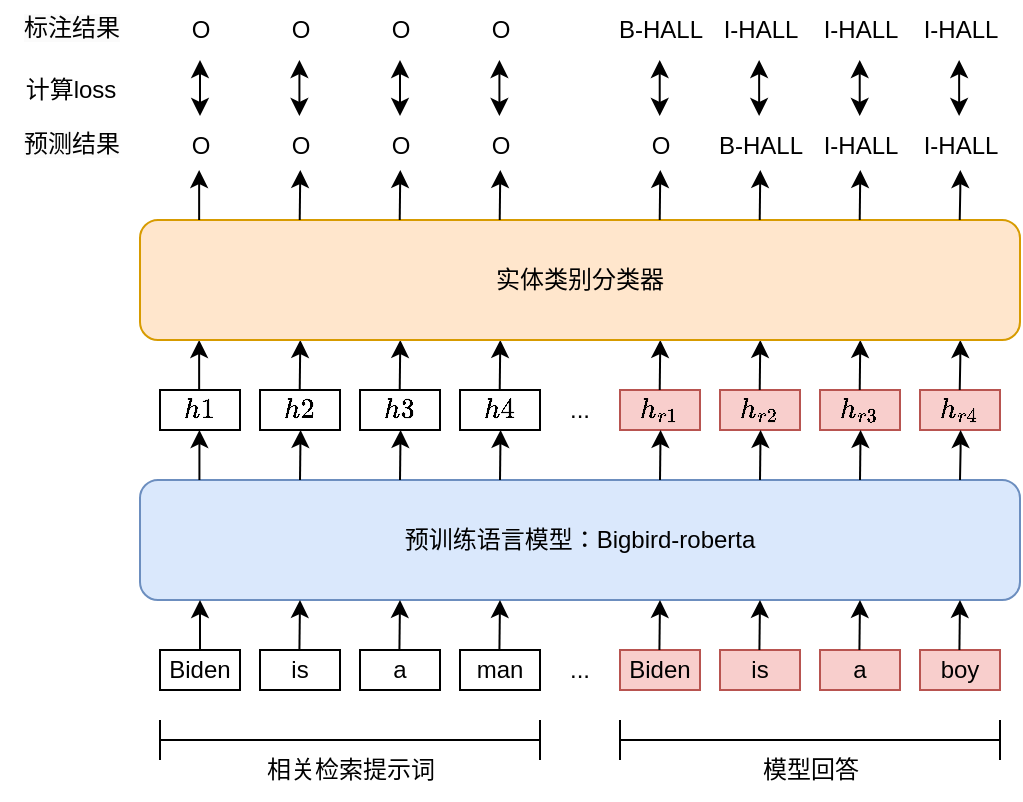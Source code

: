 <mxfile version="24.0.7" type="github" pages="2">
  <diagram name="第 1 页" id="Zc-eI03FVCKxNuxr0bWm">
    <mxGraphModel dx="865" dy="490" grid="1" gridSize="10" guides="1" tooltips="1" connect="1" arrows="1" fold="1" page="1" pageScale="1" pageWidth="827" pageHeight="1169" math="1" shadow="0">
      <root>
        <mxCell id="0" />
        <mxCell id="1" parent="0" />
        <mxCell id="HCkqNYR4BkQpzn93FW9C-5" value="Biden" style="rounded=0;whiteSpace=wrap;html=1;fillColor=#f8cecc;strokeColor=#b85450;" vertex="1" parent="1">
          <mxGeometry x="360" y="425" width="40" height="20" as="geometry" />
        </mxCell>
        <mxCell id="HCkqNYR4BkQpzn93FW9C-7" value="is" style="rounded=0;whiteSpace=wrap;html=1;fillColor=#f8cecc;strokeColor=#b85450;" vertex="1" parent="1">
          <mxGeometry x="410" y="425" width="40" height="20" as="geometry" />
        </mxCell>
        <mxCell id="HCkqNYR4BkQpzn93FW9C-8" value="a" style="rounded=0;whiteSpace=wrap;html=1;fillColor=#f8cecc;strokeColor=#b85450;" vertex="1" parent="1">
          <mxGeometry x="460" y="425" width="40" height="20" as="geometry" />
        </mxCell>
        <mxCell id="HCkqNYR4BkQpzn93FW9C-9" value="boy" style="rounded=0;whiteSpace=wrap;html=1;fillColor=#f8cecc;strokeColor=#b85450;" vertex="1" parent="1">
          <mxGeometry x="510" y="425" width="40" height="20" as="geometry" />
        </mxCell>
        <mxCell id="HCkqNYR4BkQpzn93FW9C-11" value="Biden" style="rounded=0;whiteSpace=wrap;html=1;" vertex="1" parent="1">
          <mxGeometry x="130" y="425" width="40" height="20" as="geometry" />
        </mxCell>
        <mxCell id="HCkqNYR4BkQpzn93FW9C-13" value="..." style="text;html=1;align=center;verticalAlign=middle;whiteSpace=wrap;rounded=0;" vertex="1" parent="1">
          <mxGeometry x="310" y="420" width="60" height="30" as="geometry" />
        </mxCell>
        <mxCell id="HCkqNYR4BkQpzn93FW9C-16" value="is" style="rounded=0;whiteSpace=wrap;html=1;" vertex="1" parent="1">
          <mxGeometry x="180" y="425" width="40" height="20" as="geometry" />
        </mxCell>
        <mxCell id="HCkqNYR4BkQpzn93FW9C-17" value="a" style="rounded=0;whiteSpace=wrap;html=1;" vertex="1" parent="1">
          <mxGeometry x="230" y="425" width="40" height="20" as="geometry" />
        </mxCell>
        <mxCell id="HCkqNYR4BkQpzn93FW9C-18" value="man" style="rounded=0;whiteSpace=wrap;html=1;" vertex="1" parent="1">
          <mxGeometry x="280" y="425" width="40" height="20" as="geometry" />
        </mxCell>
        <mxCell id="HCkqNYR4BkQpzn93FW9C-20" value="" style="shape=crossbar;whiteSpace=wrap;html=1;rounded=1;" vertex="1" parent="1">
          <mxGeometry x="130" y="460" width="190" height="20" as="geometry" />
        </mxCell>
        <mxCell id="HCkqNYR4BkQpzn93FW9C-22" value="相关检索提示词" style="text;html=1;align=center;verticalAlign=middle;resizable=0;points=[];autosize=1;strokeColor=none;fillColor=none;" vertex="1" parent="1">
          <mxGeometry x="170" y="470" width="110" height="30" as="geometry" />
        </mxCell>
        <mxCell id="HCkqNYR4BkQpzn93FW9C-23" value="" style="shape=crossbar;whiteSpace=wrap;html=1;rounded=1;" vertex="1" parent="1">
          <mxGeometry x="360" y="460" width="190" height="20" as="geometry" />
        </mxCell>
        <mxCell id="HCkqNYR4BkQpzn93FW9C-24" value="模型回答" style="text;html=1;align=center;verticalAlign=middle;resizable=0;points=[];autosize=1;strokeColor=none;fillColor=none;" vertex="1" parent="1">
          <mxGeometry x="420" y="470" width="70" height="30" as="geometry" />
        </mxCell>
        <mxCell id="HCkqNYR4BkQpzn93FW9C-27" value="预训练语言模型：Bigbird-roberta" style="rounded=1;whiteSpace=wrap;html=1;fillColor=#dae8fc;strokeColor=#6c8ebf;" vertex="1" parent="1">
          <mxGeometry x="120" y="340" width="440" height="60" as="geometry" />
        </mxCell>
        <mxCell id="HCkqNYR4BkQpzn93FW9C-28" value="" style="endArrow=classic;html=1;rounded=0;exitX=0.5;exitY=0;exitDx=0;exitDy=0;" edge="1" parent="1" source="HCkqNYR4BkQpzn93FW9C-11">
          <mxGeometry width="50" height="50" relative="1" as="geometry">
            <mxPoint x="370" y="330" as="sourcePoint" />
            <mxPoint x="150" y="400" as="targetPoint" />
          </mxGeometry>
        </mxCell>
        <mxCell id="HCkqNYR4BkQpzn93FW9C-29" value="" style="endArrow=classic;html=1;rounded=0;exitX=0.5;exitY=0;exitDx=0;exitDy=0;" edge="1" parent="1">
          <mxGeometry width="50" height="50" relative="1" as="geometry">
            <mxPoint x="199.71" y="425" as="sourcePoint" />
            <mxPoint x="200" y="400" as="targetPoint" />
          </mxGeometry>
        </mxCell>
        <mxCell id="HCkqNYR4BkQpzn93FW9C-30" value="" style="endArrow=classic;html=1;rounded=0;exitX=0.5;exitY=0;exitDx=0;exitDy=0;" edge="1" parent="1">
          <mxGeometry width="50" height="50" relative="1" as="geometry">
            <mxPoint x="249.71" y="425" as="sourcePoint" />
            <mxPoint x="250" y="400" as="targetPoint" />
          </mxGeometry>
        </mxCell>
        <mxCell id="HCkqNYR4BkQpzn93FW9C-31" value="" style="endArrow=classic;html=1;rounded=0;exitX=0.5;exitY=0;exitDx=0;exitDy=0;" edge="1" parent="1">
          <mxGeometry width="50" height="50" relative="1" as="geometry">
            <mxPoint x="299.71" y="425" as="sourcePoint" />
            <mxPoint x="300" y="400" as="targetPoint" />
          </mxGeometry>
        </mxCell>
        <mxCell id="HCkqNYR4BkQpzn93FW9C-32" value="" style="endArrow=classic;html=1;rounded=0;exitX=0.5;exitY=0;exitDx=0;exitDy=0;" edge="1" parent="1">
          <mxGeometry width="50" height="50" relative="1" as="geometry">
            <mxPoint x="379.71" y="425" as="sourcePoint" />
            <mxPoint x="380" y="400" as="targetPoint" />
          </mxGeometry>
        </mxCell>
        <mxCell id="HCkqNYR4BkQpzn93FW9C-33" value="" style="endArrow=classic;html=1;rounded=0;exitX=0.5;exitY=0;exitDx=0;exitDy=0;" edge="1" parent="1">
          <mxGeometry width="50" height="50" relative="1" as="geometry">
            <mxPoint x="429.71" y="425" as="sourcePoint" />
            <mxPoint x="430" y="400" as="targetPoint" />
          </mxGeometry>
        </mxCell>
        <mxCell id="HCkqNYR4BkQpzn93FW9C-34" value="" style="endArrow=classic;html=1;rounded=0;exitX=0.5;exitY=0;exitDx=0;exitDy=0;" edge="1" parent="1">
          <mxGeometry width="50" height="50" relative="1" as="geometry">
            <mxPoint x="479.71" y="425" as="sourcePoint" />
            <mxPoint x="480" y="400" as="targetPoint" />
          </mxGeometry>
        </mxCell>
        <mxCell id="HCkqNYR4BkQpzn93FW9C-35" value="" style="endArrow=classic;html=1;rounded=0;exitX=0.5;exitY=0;exitDx=0;exitDy=0;" edge="1" parent="1">
          <mxGeometry width="50" height="50" relative="1" as="geometry">
            <mxPoint x="529.71" y="425" as="sourcePoint" />
            <mxPoint x="530" y="400" as="targetPoint" />
          </mxGeometry>
        </mxCell>
        <mxCell id="HCkqNYR4BkQpzn93FW9C-36" value="`h_{r1}`" style="rounded=0;whiteSpace=wrap;html=1;fillColor=#f8cecc;strokeColor=#b85450;" vertex="1" parent="1">
          <mxGeometry x="360" y="295" width="40" height="20" as="geometry" />
        </mxCell>
        <mxCell id="HCkqNYR4BkQpzn93FW9C-37" value="`h_{r2}`" style="rounded=0;whiteSpace=wrap;html=1;fillColor=#f8cecc;strokeColor=#b85450;" vertex="1" parent="1">
          <mxGeometry x="410" y="295" width="40" height="20" as="geometry" />
        </mxCell>
        <mxCell id="HCkqNYR4BkQpzn93FW9C-38" value="`h_{r3}`" style="rounded=0;whiteSpace=wrap;html=1;fillColor=#f8cecc;strokeColor=#b85450;" vertex="1" parent="1">
          <mxGeometry x="460" y="295" width="40" height="20" as="geometry" />
        </mxCell>
        <mxCell id="HCkqNYR4BkQpzn93FW9C-39" value="`h_{r4}`" style="rounded=0;whiteSpace=wrap;html=1;fillColor=#f8cecc;strokeColor=#b85450;" vertex="1" parent="1">
          <mxGeometry x="510" y="295" width="40" height="20" as="geometry" />
        </mxCell>
        <mxCell id="HCkqNYR4BkQpzn93FW9C-40" value="`h1`" style="rounded=0;whiteSpace=wrap;html=1;" vertex="1" parent="1">
          <mxGeometry x="130" y="295" width="40" height="20" as="geometry" />
        </mxCell>
        <mxCell id="HCkqNYR4BkQpzn93FW9C-41" value="..." style="text;html=1;align=center;verticalAlign=middle;whiteSpace=wrap;rounded=0;" vertex="1" parent="1">
          <mxGeometry x="310" y="290" width="60" height="30" as="geometry" />
        </mxCell>
        <mxCell id="HCkqNYR4BkQpzn93FW9C-42" value="`h2`" style="rounded=0;whiteSpace=wrap;html=1;" vertex="1" parent="1">
          <mxGeometry x="180" y="295" width="40" height="20" as="geometry" />
        </mxCell>
        <mxCell id="HCkqNYR4BkQpzn93FW9C-43" value="`h3`" style="rounded=0;whiteSpace=wrap;html=1;" vertex="1" parent="1">
          <mxGeometry x="230" y="295" width="40" height="20" as="geometry" />
        </mxCell>
        <mxCell id="HCkqNYR4BkQpzn93FW9C-44" value="`h4`" style="rounded=0;whiteSpace=wrap;html=1;" vertex="1" parent="1">
          <mxGeometry x="280" y="295" width="40" height="20" as="geometry" />
        </mxCell>
        <mxCell id="HCkqNYR4BkQpzn93FW9C-46" value="" style="endArrow=classic;html=1;rounded=0;exitX=0.5;exitY=0;exitDx=0;exitDy=0;" edge="1" parent="1">
          <mxGeometry width="50" height="50" relative="1" as="geometry">
            <mxPoint x="149.71" y="340" as="sourcePoint" />
            <mxPoint x="149.71" y="315" as="targetPoint" />
          </mxGeometry>
        </mxCell>
        <mxCell id="HCkqNYR4BkQpzn93FW9C-47" value="" style="endArrow=classic;html=1;rounded=0;exitX=0.5;exitY=0;exitDx=0;exitDy=0;" edge="1" parent="1">
          <mxGeometry width="50" height="50" relative="1" as="geometry">
            <mxPoint x="200" y="340" as="sourcePoint" />
            <mxPoint x="200.29" y="315" as="targetPoint" />
          </mxGeometry>
        </mxCell>
        <mxCell id="HCkqNYR4BkQpzn93FW9C-48" value="" style="endArrow=classic;html=1;rounded=0;exitX=0.5;exitY=0;exitDx=0;exitDy=0;" edge="1" parent="1">
          <mxGeometry width="50" height="50" relative="1" as="geometry">
            <mxPoint x="250.0" y="340" as="sourcePoint" />
            <mxPoint x="250.29" y="315" as="targetPoint" />
          </mxGeometry>
        </mxCell>
        <mxCell id="HCkqNYR4BkQpzn93FW9C-49" value="" style="endArrow=classic;html=1;rounded=0;exitX=0.5;exitY=0;exitDx=0;exitDy=0;" edge="1" parent="1">
          <mxGeometry width="50" height="50" relative="1" as="geometry">
            <mxPoint x="300.0" y="340" as="sourcePoint" />
            <mxPoint x="300.29" y="315" as="targetPoint" />
          </mxGeometry>
        </mxCell>
        <mxCell id="HCkqNYR4BkQpzn93FW9C-50" value="" style="endArrow=classic;html=1;rounded=0;exitX=0.5;exitY=0;exitDx=0;exitDy=0;" edge="1" parent="1">
          <mxGeometry width="50" height="50" relative="1" as="geometry">
            <mxPoint x="380.0" y="340" as="sourcePoint" />
            <mxPoint x="380.29" y="315" as="targetPoint" />
          </mxGeometry>
        </mxCell>
        <mxCell id="HCkqNYR4BkQpzn93FW9C-51" value="" style="endArrow=classic;html=1;rounded=0;exitX=0.5;exitY=0;exitDx=0;exitDy=0;" edge="1" parent="1">
          <mxGeometry width="50" height="50" relative="1" as="geometry">
            <mxPoint x="430.0" y="340" as="sourcePoint" />
            <mxPoint x="430.29" y="315" as="targetPoint" />
          </mxGeometry>
        </mxCell>
        <mxCell id="HCkqNYR4BkQpzn93FW9C-52" value="" style="endArrow=classic;html=1;rounded=0;exitX=0.5;exitY=0;exitDx=0;exitDy=0;" edge="1" parent="1">
          <mxGeometry width="50" height="50" relative="1" as="geometry">
            <mxPoint x="480.0" y="340" as="sourcePoint" />
            <mxPoint x="480.29" y="315" as="targetPoint" />
          </mxGeometry>
        </mxCell>
        <mxCell id="HCkqNYR4BkQpzn93FW9C-53" value="" style="endArrow=classic;html=1;rounded=0;exitX=0.5;exitY=0;exitDx=0;exitDy=0;" edge="1" parent="1">
          <mxGeometry width="50" height="50" relative="1" as="geometry">
            <mxPoint x="530" y="340" as="sourcePoint" />
            <mxPoint x="530.29" y="315" as="targetPoint" />
            <Array as="points">
              <mxPoint x="530.29" y="325" />
            </Array>
          </mxGeometry>
        </mxCell>
        <mxCell id="HCkqNYR4BkQpzn93FW9C-54" value="" style="endArrow=classic;html=1;rounded=0;exitX=0.5;exitY=0;exitDx=0;exitDy=0;" edge="1" parent="1">
          <mxGeometry width="50" height="50" relative="1" as="geometry">
            <mxPoint x="149.57" y="295" as="sourcePoint" />
            <mxPoint x="149.57" y="270" as="targetPoint" />
          </mxGeometry>
        </mxCell>
        <mxCell id="HCkqNYR4BkQpzn93FW9C-55" value="" style="endArrow=classic;html=1;rounded=0;exitX=0.5;exitY=0;exitDx=0;exitDy=0;" edge="1" parent="1">
          <mxGeometry width="50" height="50" relative="1" as="geometry">
            <mxPoint x="199.86" y="295" as="sourcePoint" />
            <mxPoint x="200.15" y="270" as="targetPoint" />
          </mxGeometry>
        </mxCell>
        <mxCell id="HCkqNYR4BkQpzn93FW9C-56" value="" style="endArrow=classic;html=1;rounded=0;exitX=0.5;exitY=0;exitDx=0;exitDy=0;" edge="1" parent="1">
          <mxGeometry width="50" height="50" relative="1" as="geometry">
            <mxPoint x="249.86" y="295" as="sourcePoint" />
            <mxPoint x="250.15" y="270" as="targetPoint" />
          </mxGeometry>
        </mxCell>
        <mxCell id="HCkqNYR4BkQpzn93FW9C-57" value="" style="endArrow=classic;html=1;rounded=0;exitX=0.5;exitY=0;exitDx=0;exitDy=0;" edge="1" parent="1">
          <mxGeometry width="50" height="50" relative="1" as="geometry">
            <mxPoint x="299.86" y="295" as="sourcePoint" />
            <mxPoint x="300.15" y="270" as="targetPoint" />
          </mxGeometry>
        </mxCell>
        <mxCell id="HCkqNYR4BkQpzn93FW9C-58" value="" style="endArrow=classic;html=1;rounded=0;exitX=0.5;exitY=0;exitDx=0;exitDy=0;" edge="1" parent="1">
          <mxGeometry width="50" height="50" relative="1" as="geometry">
            <mxPoint x="379.86" y="295" as="sourcePoint" />
            <mxPoint x="380.15" y="270" as="targetPoint" />
          </mxGeometry>
        </mxCell>
        <mxCell id="HCkqNYR4BkQpzn93FW9C-59" value="" style="endArrow=classic;html=1;rounded=0;exitX=0.5;exitY=0;exitDx=0;exitDy=0;" edge="1" parent="1">
          <mxGeometry width="50" height="50" relative="1" as="geometry">
            <mxPoint x="429.86" y="295" as="sourcePoint" />
            <mxPoint x="430.15" y="270" as="targetPoint" />
          </mxGeometry>
        </mxCell>
        <mxCell id="HCkqNYR4BkQpzn93FW9C-60" value="" style="endArrow=classic;html=1;rounded=0;exitX=0.5;exitY=0;exitDx=0;exitDy=0;" edge="1" parent="1">
          <mxGeometry width="50" height="50" relative="1" as="geometry">
            <mxPoint x="479.86" y="295" as="sourcePoint" />
            <mxPoint x="480.15" y="270" as="targetPoint" />
          </mxGeometry>
        </mxCell>
        <mxCell id="HCkqNYR4BkQpzn93FW9C-61" value="" style="endArrow=classic;html=1;rounded=0;exitX=0.5;exitY=0;exitDx=0;exitDy=0;" edge="1" parent="1">
          <mxGeometry width="50" height="50" relative="1" as="geometry">
            <mxPoint x="529.86" y="295" as="sourcePoint" />
            <mxPoint x="530.15" y="270" as="targetPoint" />
            <Array as="points">
              <mxPoint x="530.15" y="280" />
            </Array>
          </mxGeometry>
        </mxCell>
        <mxCell id="HCkqNYR4BkQpzn93FW9C-62" value="实体类别分类器" style="rounded=1;whiteSpace=wrap;html=1;fillColor=#ffe6cc;strokeColor=#d79b00;" vertex="1" parent="1">
          <mxGeometry x="120" y="210" width="440" height="60" as="geometry" />
        </mxCell>
        <mxCell id="HCkqNYR4BkQpzn93FW9C-63" value="" style="endArrow=classic;html=1;rounded=0;exitX=0.5;exitY=0;exitDx=0;exitDy=0;" edge="1" parent="1">
          <mxGeometry width="50" height="50" relative="1" as="geometry">
            <mxPoint x="149.57" y="210" as="sourcePoint" />
            <mxPoint x="149.57" y="185" as="targetPoint" />
          </mxGeometry>
        </mxCell>
        <mxCell id="HCkqNYR4BkQpzn93FW9C-64" value="" style="endArrow=classic;html=1;rounded=0;exitX=0.5;exitY=0;exitDx=0;exitDy=0;" edge="1" parent="1">
          <mxGeometry width="50" height="50" relative="1" as="geometry">
            <mxPoint x="199.86" y="210" as="sourcePoint" />
            <mxPoint x="200.15" y="185" as="targetPoint" />
          </mxGeometry>
        </mxCell>
        <mxCell id="HCkqNYR4BkQpzn93FW9C-65" value="" style="endArrow=classic;html=1;rounded=0;exitX=0.5;exitY=0;exitDx=0;exitDy=0;" edge="1" parent="1">
          <mxGeometry width="50" height="50" relative="1" as="geometry">
            <mxPoint x="249.86" y="210" as="sourcePoint" />
            <mxPoint x="250.15" y="185" as="targetPoint" />
          </mxGeometry>
        </mxCell>
        <mxCell id="HCkqNYR4BkQpzn93FW9C-66" value="" style="endArrow=classic;html=1;rounded=0;exitX=0.5;exitY=0;exitDx=0;exitDy=0;" edge="1" parent="1">
          <mxGeometry width="50" height="50" relative="1" as="geometry">
            <mxPoint x="299.86" y="210" as="sourcePoint" />
            <mxPoint x="300.15" y="185" as="targetPoint" />
          </mxGeometry>
        </mxCell>
        <mxCell id="HCkqNYR4BkQpzn93FW9C-67" value="" style="endArrow=classic;html=1;rounded=0;exitX=0.5;exitY=0;exitDx=0;exitDy=0;" edge="1" parent="1">
          <mxGeometry width="50" height="50" relative="1" as="geometry">
            <mxPoint x="379.86" y="210" as="sourcePoint" />
            <mxPoint x="380.15" y="185" as="targetPoint" />
          </mxGeometry>
        </mxCell>
        <mxCell id="HCkqNYR4BkQpzn93FW9C-68" value="" style="endArrow=classic;html=1;rounded=0;exitX=0.5;exitY=0;exitDx=0;exitDy=0;" edge="1" parent="1">
          <mxGeometry width="50" height="50" relative="1" as="geometry">
            <mxPoint x="429.86" y="210" as="sourcePoint" />
            <mxPoint x="430.15" y="185" as="targetPoint" />
          </mxGeometry>
        </mxCell>
        <mxCell id="HCkqNYR4BkQpzn93FW9C-69" value="" style="endArrow=classic;html=1;rounded=0;exitX=0.5;exitY=0;exitDx=0;exitDy=0;" edge="1" parent="1">
          <mxGeometry width="50" height="50" relative="1" as="geometry">
            <mxPoint x="479.86" y="210" as="sourcePoint" />
            <mxPoint x="480.15" y="185" as="targetPoint" />
          </mxGeometry>
        </mxCell>
        <mxCell id="HCkqNYR4BkQpzn93FW9C-70" value="" style="endArrow=classic;html=1;rounded=0;exitX=0.5;exitY=0;exitDx=0;exitDy=0;" edge="1" parent="1">
          <mxGeometry width="50" height="50" relative="1" as="geometry">
            <mxPoint x="529.86" y="210" as="sourcePoint" />
            <mxPoint x="530.15" y="185" as="targetPoint" />
            <Array as="points">
              <mxPoint x="530.15" y="195" />
            </Array>
          </mxGeometry>
        </mxCell>
        <mxCell id="HCkqNYR4BkQpzn93FW9C-81" value="O" style="text;html=1;align=center;verticalAlign=middle;resizable=0;points=[];autosize=1;strokeColor=none;fillColor=none;" vertex="1" parent="1">
          <mxGeometry x="135" y="158" width="30" height="30" as="geometry" />
        </mxCell>
        <mxCell id="HCkqNYR4BkQpzn93FW9C-82" value="O" style="text;html=1;align=center;verticalAlign=middle;resizable=0;points=[];autosize=1;strokeColor=none;fillColor=none;" vertex="1" parent="1">
          <mxGeometry x="185" y="158" width="30" height="30" as="geometry" />
        </mxCell>
        <mxCell id="HCkqNYR4BkQpzn93FW9C-83" value="O" style="text;html=1;align=center;verticalAlign=middle;resizable=0;points=[];autosize=1;strokeColor=none;fillColor=none;" vertex="1" parent="1">
          <mxGeometry x="235" y="158" width="30" height="30" as="geometry" />
        </mxCell>
        <mxCell id="HCkqNYR4BkQpzn93FW9C-84" value="O" style="text;html=1;align=center;verticalAlign=middle;resizable=0;points=[];autosize=1;strokeColor=none;fillColor=none;" vertex="1" parent="1">
          <mxGeometry x="285" y="158" width="30" height="30" as="geometry" />
        </mxCell>
        <mxCell id="HCkqNYR4BkQpzn93FW9C-87" value="B-HALL" style="text;html=1;align=center;verticalAlign=middle;resizable=0;points=[];autosize=1;strokeColor=none;fillColor=none;" vertex="1" parent="1">
          <mxGeometry x="395" y="158" width="70" height="30" as="geometry" />
        </mxCell>
        <mxCell id="HCkqNYR4BkQpzn93FW9C-88" value="I-HALL" style="text;html=1;align=center;verticalAlign=middle;resizable=0;points=[];autosize=1;strokeColor=none;fillColor=none;" vertex="1" parent="1">
          <mxGeometry x="450" y="158" width="60" height="30" as="geometry" />
        </mxCell>
        <mxCell id="HCkqNYR4BkQpzn93FW9C-89" value="I-HALL" style="text;html=1;align=center;verticalAlign=middle;resizable=0;points=[];autosize=1;strokeColor=none;fillColor=none;" vertex="1" parent="1">
          <mxGeometry x="500" y="158" width="60" height="30" as="geometry" />
        </mxCell>
        <mxCell id="HCkqNYR4BkQpzn93FW9C-90" value="O" style="text;html=1;align=center;verticalAlign=middle;resizable=0;points=[];autosize=1;strokeColor=none;fillColor=none;" vertex="1" parent="1">
          <mxGeometry x="135" y="100" width="30" height="30" as="geometry" />
        </mxCell>
        <mxCell id="HCkqNYR4BkQpzn93FW9C-91" value="O" style="text;html=1;align=center;verticalAlign=middle;resizable=0;points=[];autosize=1;strokeColor=none;fillColor=none;" vertex="1" parent="1">
          <mxGeometry x="185" y="100" width="30" height="30" as="geometry" />
        </mxCell>
        <mxCell id="HCkqNYR4BkQpzn93FW9C-92" value="O" style="text;html=1;align=center;verticalAlign=middle;resizable=0;points=[];autosize=1;strokeColor=none;fillColor=none;" vertex="1" parent="1">
          <mxGeometry x="235" y="100" width="30" height="30" as="geometry" />
        </mxCell>
        <mxCell id="HCkqNYR4BkQpzn93FW9C-93" value="O" style="text;html=1;align=center;verticalAlign=middle;resizable=0;points=[];autosize=1;strokeColor=none;fillColor=none;" vertex="1" parent="1">
          <mxGeometry x="285" y="100" width="30" height="30" as="geometry" />
        </mxCell>
        <mxCell id="HCkqNYR4BkQpzn93FW9C-94" value="B-HALL" style="text;html=1;align=center;verticalAlign=middle;resizable=0;points=[];autosize=1;strokeColor=none;fillColor=none;" vertex="1" parent="1">
          <mxGeometry x="345" y="100" width="70" height="30" as="geometry" />
        </mxCell>
        <mxCell id="HCkqNYR4BkQpzn93FW9C-95" value="I-HALL" style="text;html=1;align=center;verticalAlign=middle;resizable=0;points=[];autosize=1;strokeColor=none;fillColor=none;" vertex="1" parent="1">
          <mxGeometry x="400" y="100" width="60" height="30" as="geometry" />
        </mxCell>
        <mxCell id="HCkqNYR4BkQpzn93FW9C-96" value="I-HALL" style="text;html=1;align=center;verticalAlign=middle;resizable=0;points=[];autosize=1;strokeColor=none;fillColor=none;" vertex="1" parent="1">
          <mxGeometry x="450" y="100" width="60" height="30" as="geometry" />
        </mxCell>
        <mxCell id="HCkqNYR4BkQpzn93FW9C-97" value="I-HALL" style="text;html=1;align=center;verticalAlign=middle;resizable=0;points=[];autosize=1;strokeColor=none;fillColor=none;" vertex="1" parent="1">
          <mxGeometry x="500" y="100" width="60" height="30" as="geometry" />
        </mxCell>
        <mxCell id="HCkqNYR4BkQpzn93FW9C-98" value="O" style="text;html=1;align=center;verticalAlign=middle;resizable=0;points=[];autosize=1;strokeColor=none;fillColor=none;" vertex="1" parent="1">
          <mxGeometry x="365" y="158" width="30" height="30" as="geometry" />
        </mxCell>
        <mxCell id="HCkqNYR4BkQpzn93FW9C-99" value="" style="endArrow=classic;startArrow=classic;html=1;rounded=0;" edge="1" parent="1" source="HCkqNYR4BkQpzn93FW9C-81">
          <mxGeometry width="50" height="50" relative="1" as="geometry">
            <mxPoint x="50" y="130" as="sourcePoint" />
            <mxPoint x="150" y="130" as="targetPoint" />
          </mxGeometry>
        </mxCell>
        <mxCell id="HCkqNYR4BkQpzn93FW9C-100" value="" style="endArrow=classic;startArrow=classic;html=1;rounded=0;" edge="1" parent="1">
          <mxGeometry width="50" height="50" relative="1" as="geometry">
            <mxPoint x="199.71" y="158" as="sourcePoint" />
            <mxPoint x="199.71" y="130" as="targetPoint" />
          </mxGeometry>
        </mxCell>
        <mxCell id="HCkqNYR4BkQpzn93FW9C-101" value="" style="endArrow=classic;startArrow=classic;html=1;rounded=0;" edge="1" parent="1">
          <mxGeometry width="50" height="50" relative="1" as="geometry">
            <mxPoint x="250" y="158" as="sourcePoint" />
            <mxPoint x="250" y="130" as="targetPoint" />
          </mxGeometry>
        </mxCell>
        <mxCell id="HCkqNYR4BkQpzn93FW9C-102" value="" style="endArrow=classic;startArrow=classic;html=1;rounded=0;" edge="1" parent="1">
          <mxGeometry width="50" height="50" relative="1" as="geometry">
            <mxPoint x="299.71" y="158" as="sourcePoint" />
            <mxPoint x="299.71" y="130" as="targetPoint" />
          </mxGeometry>
        </mxCell>
        <mxCell id="HCkqNYR4BkQpzn93FW9C-103" value="" style="endArrow=classic;startArrow=classic;html=1;rounded=0;" edge="1" parent="1">
          <mxGeometry width="50" height="50" relative="1" as="geometry">
            <mxPoint x="379.86" y="158" as="sourcePoint" />
            <mxPoint x="379.86" y="130" as="targetPoint" />
          </mxGeometry>
        </mxCell>
        <mxCell id="HCkqNYR4BkQpzn93FW9C-104" value="" style="endArrow=classic;startArrow=classic;html=1;rounded=0;" edge="1" parent="1">
          <mxGeometry width="50" height="50" relative="1" as="geometry">
            <mxPoint x="429.57" y="158" as="sourcePoint" />
            <mxPoint x="429.57" y="130" as="targetPoint" />
          </mxGeometry>
        </mxCell>
        <mxCell id="HCkqNYR4BkQpzn93FW9C-105" value="" style="endArrow=classic;startArrow=classic;html=1;rounded=0;" edge="1" parent="1">
          <mxGeometry width="50" height="50" relative="1" as="geometry">
            <mxPoint x="479.86" y="158" as="sourcePoint" />
            <mxPoint x="479.86" y="130" as="targetPoint" />
          </mxGeometry>
        </mxCell>
        <mxCell id="HCkqNYR4BkQpzn93FW9C-106" value="" style="endArrow=classic;startArrow=classic;html=1;rounded=0;" edge="1" parent="1">
          <mxGeometry width="50" height="50" relative="1" as="geometry">
            <mxPoint x="529.57" y="158" as="sourcePoint" />
            <mxPoint x="529.57" y="130" as="targetPoint" />
          </mxGeometry>
        </mxCell>
        <mxCell id="HCkqNYR4BkQpzn93FW9C-108" value="计算loss" style="text;html=1;align=center;verticalAlign=middle;resizable=0;points=[];autosize=1;strokeColor=none;fillColor=none;" vertex="1" parent="1">
          <mxGeometry x="50" y="130" width="70" height="30" as="geometry" />
        </mxCell>
        <mxCell id="HCkqNYR4BkQpzn93FW9C-113" value="&lt;span style=&quot;color: rgb(0, 0, 0); font-family: Helvetica; font-size: 12px; font-style: normal; font-variant-ligatures: normal; font-variant-caps: normal; font-weight: 400; letter-spacing: normal; orphans: 2; text-align: center; text-indent: 0px; text-transform: none; widows: 2; word-spacing: 0px; -webkit-text-stroke-width: 0px; white-space: nowrap; background-color: rgb(251, 251, 251); text-decoration-thickness: initial; text-decoration-style: initial; text-decoration-color: initial; display: inline !important; float: none;&quot;&gt;标注结果&lt;/span&gt;" style="text;whiteSpace=wrap;html=1;" vertex="1" parent="1">
          <mxGeometry x="60" y="100" width="80" height="40" as="geometry" />
        </mxCell>
        <mxCell id="HCkqNYR4BkQpzn93FW9C-114" value="&lt;span style=&quot;color: rgb(0, 0, 0); font-family: Helvetica; font-size: 12px; font-style: normal; font-variant-ligatures: normal; font-variant-caps: normal; font-weight: 400; letter-spacing: normal; orphans: 2; text-align: center; text-indent: 0px; text-transform: none; widows: 2; word-spacing: 0px; -webkit-text-stroke-width: 0px; white-space: nowrap; background-color: rgb(251, 251, 251); text-decoration-thickness: initial; text-decoration-style: initial; text-decoration-color: initial; display: inline !important; float: none;&quot;&gt;预测结果&lt;/span&gt;" style="text;whiteSpace=wrap;html=1;" vertex="1" parent="1">
          <mxGeometry x="60" y="158" width="80" height="40" as="geometry" />
        </mxCell>
      </root>
    </mxGraphModel>
  </diagram>
  <diagram id="lwm2bAy0BQXJ80q4aKBd" name="第 2 页">
    <mxGraphModel dx="1044" dy="591" grid="1" gridSize="10" guides="1" tooltips="1" connect="1" arrows="1" fold="1" page="1" pageScale="1" pageWidth="827" pageHeight="1169" math="1" shadow="0">
      <root>
        <mxCell id="0" />
        <mxCell id="1" parent="0" />
        <mxCell id="QuZZ2QGT1qSEwIdBFvbi-1" value="Biden" style="rounded=0;whiteSpace=wrap;html=1;fillColor=#f8cecc;strokeColor=#b85450;" vertex="1" parent="1">
          <mxGeometry x="360" y="425" width="40" height="20" as="geometry" />
        </mxCell>
        <mxCell id="QuZZ2QGT1qSEwIdBFvbi-2" value="is" style="rounded=0;whiteSpace=wrap;html=1;fillColor=#f8cecc;strokeColor=#b85450;" vertex="1" parent="1">
          <mxGeometry x="410" y="425" width="40" height="20" as="geometry" />
        </mxCell>
        <mxCell id="QuZZ2QGT1qSEwIdBFvbi-3" value="a" style="rounded=0;whiteSpace=wrap;html=1;fillColor=#f8cecc;strokeColor=#b85450;" vertex="1" parent="1">
          <mxGeometry x="460" y="425" width="40" height="20" as="geometry" />
        </mxCell>
        <mxCell id="QuZZ2QGT1qSEwIdBFvbi-4" value="boy" style="rounded=0;whiteSpace=wrap;html=1;fillColor=#f8cecc;strokeColor=#b85450;" vertex="1" parent="1">
          <mxGeometry x="510" y="425" width="40" height="20" as="geometry" />
        </mxCell>
        <mxCell id="QuZZ2QGT1qSEwIdBFvbi-5" value="Biden" style="rounded=0;whiteSpace=wrap;html=1;" vertex="1" parent="1">
          <mxGeometry x="130" y="425" width="40" height="20" as="geometry" />
        </mxCell>
        <mxCell id="QuZZ2QGT1qSEwIdBFvbi-6" value="..." style="text;html=1;align=center;verticalAlign=middle;whiteSpace=wrap;rounded=0;" vertex="1" parent="1">
          <mxGeometry x="310" y="420" width="60" height="30" as="geometry" />
        </mxCell>
        <mxCell id="QuZZ2QGT1qSEwIdBFvbi-7" value="is" style="rounded=0;whiteSpace=wrap;html=1;" vertex="1" parent="1">
          <mxGeometry x="180" y="425" width="40" height="20" as="geometry" />
        </mxCell>
        <mxCell id="QuZZ2QGT1qSEwIdBFvbi-8" value="a" style="rounded=0;whiteSpace=wrap;html=1;" vertex="1" parent="1">
          <mxGeometry x="230" y="425" width="40" height="20" as="geometry" />
        </mxCell>
        <mxCell id="QuZZ2QGT1qSEwIdBFvbi-9" value="man" style="rounded=0;whiteSpace=wrap;html=1;" vertex="1" parent="1">
          <mxGeometry x="280" y="425" width="40" height="20" as="geometry" />
        </mxCell>
        <mxCell id="QuZZ2QGT1qSEwIdBFvbi-10" value="" style="shape=crossbar;whiteSpace=wrap;html=1;rounded=1;" vertex="1" parent="1">
          <mxGeometry x="130" y="460" width="190" height="20" as="geometry" />
        </mxCell>
        <mxCell id="QuZZ2QGT1qSEwIdBFvbi-11" value="" style="shape=crossbar;whiteSpace=wrap;html=1;rounded=1;" vertex="1" parent="1">
          <mxGeometry x="360" y="460" width="190" height="20" as="geometry" />
        </mxCell>
        <mxCell id="QuZZ2QGT1qSEwIdBFvbi-12" value="预训练语言模型：Bigbird-roberta" style="rounded=1;whiteSpace=wrap;html=1;fillColor=#dae8fc;strokeColor=#6c8ebf;" vertex="1" parent="1">
          <mxGeometry x="120" y="340" width="440" height="60" as="geometry" />
        </mxCell>
        <mxCell id="QuZZ2QGT1qSEwIdBFvbi-13" value="" style="endArrow=classic;html=1;rounded=0;exitX=0.5;exitY=0;exitDx=0;exitDy=0;" edge="1" parent="1" source="QuZZ2QGT1qSEwIdBFvbi-5">
          <mxGeometry width="50" height="50" relative="1" as="geometry">
            <mxPoint x="370" y="330" as="sourcePoint" />
            <mxPoint x="150" y="400" as="targetPoint" />
          </mxGeometry>
        </mxCell>
        <mxCell id="QuZZ2QGT1qSEwIdBFvbi-14" value="" style="endArrow=classic;html=1;rounded=0;exitX=0.5;exitY=0;exitDx=0;exitDy=0;" edge="1" parent="1">
          <mxGeometry width="50" height="50" relative="1" as="geometry">
            <mxPoint x="199.71" y="425" as="sourcePoint" />
            <mxPoint x="200" y="400" as="targetPoint" />
          </mxGeometry>
        </mxCell>
        <mxCell id="QuZZ2QGT1qSEwIdBFvbi-15" value="" style="endArrow=classic;html=1;rounded=0;exitX=0.5;exitY=0;exitDx=0;exitDy=0;" edge="1" parent="1">
          <mxGeometry width="50" height="50" relative="1" as="geometry">
            <mxPoint x="249.71" y="425" as="sourcePoint" />
            <mxPoint x="250" y="400" as="targetPoint" />
          </mxGeometry>
        </mxCell>
        <mxCell id="QuZZ2QGT1qSEwIdBFvbi-16" value="" style="endArrow=classic;html=1;rounded=0;exitX=0.5;exitY=0;exitDx=0;exitDy=0;" edge="1" parent="1">
          <mxGeometry width="50" height="50" relative="1" as="geometry">
            <mxPoint x="299.71" y="425" as="sourcePoint" />
            <mxPoint x="300" y="400" as="targetPoint" />
          </mxGeometry>
        </mxCell>
        <mxCell id="QuZZ2QGT1qSEwIdBFvbi-17" value="" style="endArrow=classic;html=1;rounded=0;exitX=0.5;exitY=0;exitDx=0;exitDy=0;" edge="1" parent="1">
          <mxGeometry width="50" height="50" relative="1" as="geometry">
            <mxPoint x="379.71" y="425" as="sourcePoint" />
            <mxPoint x="380" y="400" as="targetPoint" />
          </mxGeometry>
        </mxCell>
        <mxCell id="QuZZ2QGT1qSEwIdBFvbi-18" value="" style="endArrow=classic;html=1;rounded=0;exitX=0.5;exitY=0;exitDx=0;exitDy=0;" edge="1" parent="1">
          <mxGeometry width="50" height="50" relative="1" as="geometry">
            <mxPoint x="429.71" y="425" as="sourcePoint" />
            <mxPoint x="430" y="400" as="targetPoint" />
          </mxGeometry>
        </mxCell>
        <mxCell id="QuZZ2QGT1qSEwIdBFvbi-19" value="" style="endArrow=classic;html=1;rounded=0;exitX=0.5;exitY=0;exitDx=0;exitDy=0;" edge="1" parent="1">
          <mxGeometry width="50" height="50" relative="1" as="geometry">
            <mxPoint x="479.71" y="425" as="sourcePoint" />
            <mxPoint x="480" y="400" as="targetPoint" />
          </mxGeometry>
        </mxCell>
        <mxCell id="QuZZ2QGT1qSEwIdBFvbi-20" value="" style="endArrow=classic;html=1;rounded=0;exitX=0.5;exitY=0;exitDx=0;exitDy=0;" edge="1" parent="1">
          <mxGeometry width="50" height="50" relative="1" as="geometry">
            <mxPoint x="529.71" y="425" as="sourcePoint" />
            <mxPoint x="530" y="400" as="targetPoint" />
          </mxGeometry>
        </mxCell>
        <mxCell id="QuZZ2QGT1qSEwIdBFvbi-21" value="`h_{r1}`" style="rounded=0;whiteSpace=wrap;html=1;fillColor=#f8cecc;strokeColor=#b85450;" vertex="1" parent="1">
          <mxGeometry x="360" y="295" width="40" height="20" as="geometry" />
        </mxCell>
        <mxCell id="QuZZ2QGT1qSEwIdBFvbi-22" value="`h_{r2}`" style="rounded=0;whiteSpace=wrap;html=1;fillColor=#f8cecc;strokeColor=#b85450;" vertex="1" parent="1">
          <mxGeometry x="410" y="295" width="40" height="20" as="geometry" />
        </mxCell>
        <mxCell id="QuZZ2QGT1qSEwIdBFvbi-23" value="`h_{r3}`" style="rounded=0;whiteSpace=wrap;html=1;fillColor=#f8cecc;strokeColor=#b85450;" vertex="1" parent="1">
          <mxGeometry x="460" y="295" width="40" height="20" as="geometry" />
        </mxCell>
        <mxCell id="QuZZ2QGT1qSEwIdBFvbi-24" value="`h_{r4}`" style="rounded=0;whiteSpace=wrap;html=1;fillColor=#f8cecc;strokeColor=#b85450;" vertex="1" parent="1">
          <mxGeometry x="510" y="295" width="40" height="20" as="geometry" />
        </mxCell>
        <mxCell id="QuZZ2QGT1qSEwIdBFvbi-25" value="`h1`" style="rounded=0;whiteSpace=wrap;html=1;" vertex="1" parent="1">
          <mxGeometry x="130" y="295" width="40" height="20" as="geometry" />
        </mxCell>
        <mxCell id="QuZZ2QGT1qSEwIdBFvbi-26" value="..." style="text;html=1;align=center;verticalAlign=middle;whiteSpace=wrap;rounded=0;" vertex="1" parent="1">
          <mxGeometry x="310" y="290" width="60" height="30" as="geometry" />
        </mxCell>
        <mxCell id="QuZZ2QGT1qSEwIdBFvbi-27" value="`h2`" style="rounded=0;whiteSpace=wrap;html=1;" vertex="1" parent="1">
          <mxGeometry x="180" y="295" width="40" height="20" as="geometry" />
        </mxCell>
        <mxCell id="QuZZ2QGT1qSEwIdBFvbi-28" value="`h3`" style="rounded=0;whiteSpace=wrap;html=1;" vertex="1" parent="1">
          <mxGeometry x="230" y="295" width="40" height="20" as="geometry" />
        </mxCell>
        <mxCell id="QuZZ2QGT1qSEwIdBFvbi-29" value="`h4`" style="rounded=0;whiteSpace=wrap;html=1;" vertex="1" parent="1">
          <mxGeometry x="280" y="295" width="40" height="20" as="geometry" />
        </mxCell>
        <mxCell id="QuZZ2QGT1qSEwIdBFvbi-30" value="" style="endArrow=classic;html=1;rounded=0;exitX=0.5;exitY=0;exitDx=0;exitDy=0;" edge="1" parent="1">
          <mxGeometry width="50" height="50" relative="1" as="geometry">
            <mxPoint x="149.71" y="340" as="sourcePoint" />
            <mxPoint x="149.71" y="315" as="targetPoint" />
          </mxGeometry>
        </mxCell>
        <mxCell id="QuZZ2QGT1qSEwIdBFvbi-31" value="" style="endArrow=classic;html=1;rounded=0;exitX=0.5;exitY=0;exitDx=0;exitDy=0;" edge="1" parent="1">
          <mxGeometry width="50" height="50" relative="1" as="geometry">
            <mxPoint x="200" y="340" as="sourcePoint" />
            <mxPoint x="200.29" y="315" as="targetPoint" />
          </mxGeometry>
        </mxCell>
        <mxCell id="QuZZ2QGT1qSEwIdBFvbi-32" value="" style="endArrow=classic;html=1;rounded=0;exitX=0.5;exitY=0;exitDx=0;exitDy=0;" edge="1" parent="1">
          <mxGeometry width="50" height="50" relative="1" as="geometry">
            <mxPoint x="250.0" y="340" as="sourcePoint" />
            <mxPoint x="250.29" y="315" as="targetPoint" />
          </mxGeometry>
        </mxCell>
        <mxCell id="QuZZ2QGT1qSEwIdBFvbi-33" value="" style="endArrow=classic;html=1;rounded=0;exitX=0.5;exitY=0;exitDx=0;exitDy=0;" edge="1" parent="1">
          <mxGeometry width="50" height="50" relative="1" as="geometry">
            <mxPoint x="300.0" y="340" as="sourcePoint" />
            <mxPoint x="300.29" y="315" as="targetPoint" />
          </mxGeometry>
        </mxCell>
        <mxCell id="QuZZ2QGT1qSEwIdBFvbi-34" value="" style="endArrow=classic;html=1;rounded=0;exitX=0.5;exitY=0;exitDx=0;exitDy=0;" edge="1" parent="1">
          <mxGeometry width="50" height="50" relative="1" as="geometry">
            <mxPoint x="380.0" y="340" as="sourcePoint" />
            <mxPoint x="380.29" y="315" as="targetPoint" />
          </mxGeometry>
        </mxCell>
        <mxCell id="QuZZ2QGT1qSEwIdBFvbi-35" value="" style="endArrow=classic;html=1;rounded=0;exitX=0.5;exitY=0;exitDx=0;exitDy=0;" edge="1" parent="1">
          <mxGeometry width="50" height="50" relative="1" as="geometry">
            <mxPoint x="430.0" y="340" as="sourcePoint" />
            <mxPoint x="430.29" y="315" as="targetPoint" />
          </mxGeometry>
        </mxCell>
        <mxCell id="QuZZ2QGT1qSEwIdBFvbi-36" value="" style="endArrow=classic;html=1;rounded=0;exitX=0.5;exitY=0;exitDx=0;exitDy=0;" edge="1" parent="1">
          <mxGeometry width="50" height="50" relative="1" as="geometry">
            <mxPoint x="480.0" y="340" as="sourcePoint" />
            <mxPoint x="480.29" y="315" as="targetPoint" />
          </mxGeometry>
        </mxCell>
        <mxCell id="QuZZ2QGT1qSEwIdBFvbi-37" value="" style="endArrow=classic;html=1;rounded=0;exitX=0.5;exitY=0;exitDx=0;exitDy=0;" edge="1" parent="1">
          <mxGeometry width="50" height="50" relative="1" as="geometry">
            <mxPoint x="530" y="340" as="sourcePoint" />
            <mxPoint x="530.29" y="315" as="targetPoint" />
            <Array as="points">
              <mxPoint x="530.29" y="325" />
            </Array>
          </mxGeometry>
        </mxCell>
        <mxCell id="QuZZ2QGT1qSEwIdBFvbi-38" value="" style="endArrow=classic;html=1;rounded=0;exitX=0.5;exitY=0;exitDx=0;exitDy=0;" edge="1" parent="1">
          <mxGeometry width="50" height="50" relative="1" as="geometry">
            <mxPoint x="149.57" y="295" as="sourcePoint" />
            <mxPoint x="149.57" y="270" as="targetPoint" />
          </mxGeometry>
        </mxCell>
        <mxCell id="QuZZ2QGT1qSEwIdBFvbi-39" value="" style="endArrow=classic;html=1;rounded=0;exitX=0.5;exitY=0;exitDx=0;exitDy=0;" edge="1" parent="1">
          <mxGeometry width="50" height="50" relative="1" as="geometry">
            <mxPoint x="199.86" y="295" as="sourcePoint" />
            <mxPoint x="200.15" y="270" as="targetPoint" />
          </mxGeometry>
        </mxCell>
        <mxCell id="QuZZ2QGT1qSEwIdBFvbi-40" value="" style="endArrow=classic;html=1;rounded=0;exitX=0.5;exitY=0;exitDx=0;exitDy=0;" edge="1" parent="1">
          <mxGeometry width="50" height="50" relative="1" as="geometry">
            <mxPoint x="249.86" y="295" as="sourcePoint" />
            <mxPoint x="250.15" y="270" as="targetPoint" />
          </mxGeometry>
        </mxCell>
        <mxCell id="QuZZ2QGT1qSEwIdBFvbi-41" value="" style="endArrow=classic;html=1;rounded=0;exitX=0.5;exitY=0;exitDx=0;exitDy=0;" edge="1" parent="1">
          <mxGeometry width="50" height="50" relative="1" as="geometry">
            <mxPoint x="299.86" y="295" as="sourcePoint" />
            <mxPoint x="300.15" y="270" as="targetPoint" />
          </mxGeometry>
        </mxCell>
        <mxCell id="QuZZ2QGT1qSEwIdBFvbi-42" value="" style="endArrow=classic;html=1;rounded=0;exitX=0.5;exitY=0;exitDx=0;exitDy=0;" edge="1" parent="1">
          <mxGeometry width="50" height="50" relative="1" as="geometry">
            <mxPoint x="379.86" y="295" as="sourcePoint" />
            <mxPoint x="380.15" y="270" as="targetPoint" />
          </mxGeometry>
        </mxCell>
        <mxCell id="QuZZ2QGT1qSEwIdBFvbi-43" value="" style="endArrow=classic;html=1;rounded=0;exitX=0.5;exitY=0;exitDx=0;exitDy=0;" edge="1" parent="1">
          <mxGeometry width="50" height="50" relative="1" as="geometry">
            <mxPoint x="429.86" y="295" as="sourcePoint" />
            <mxPoint x="430.15" y="270" as="targetPoint" />
          </mxGeometry>
        </mxCell>
        <mxCell id="QuZZ2QGT1qSEwIdBFvbi-44" value="" style="endArrow=classic;html=1;rounded=0;exitX=0.5;exitY=0;exitDx=0;exitDy=0;" edge="1" parent="1">
          <mxGeometry width="50" height="50" relative="1" as="geometry">
            <mxPoint x="479.86" y="295" as="sourcePoint" />
            <mxPoint x="480.15" y="270" as="targetPoint" />
          </mxGeometry>
        </mxCell>
        <mxCell id="QuZZ2QGT1qSEwIdBFvbi-45" value="" style="endArrow=classic;html=1;rounded=0;exitX=0.5;exitY=0;exitDx=0;exitDy=0;" edge="1" parent="1">
          <mxGeometry width="50" height="50" relative="1" as="geometry">
            <mxPoint x="529.86" y="295" as="sourcePoint" />
            <mxPoint x="530.15" y="270" as="targetPoint" />
            <Array as="points">
              <mxPoint x="530.15" y="280" />
            </Array>
          </mxGeometry>
        </mxCell>
        <mxCell id="QuZZ2QGT1qSEwIdBFvbi-46" value="实体类别分类器" style="rounded=1;whiteSpace=wrap;html=1;fillColor=#ffe6cc;strokeColor=#d79b00;" vertex="1" parent="1">
          <mxGeometry x="120" y="210" width="440" height="60" as="geometry" />
        </mxCell>
        <mxCell id="QuZZ2QGT1qSEwIdBFvbi-47" value="" style="endArrow=classic;html=1;rounded=0;exitX=0.5;exitY=0;exitDx=0;exitDy=0;" edge="1" parent="1">
          <mxGeometry width="50" height="50" relative="1" as="geometry">
            <mxPoint x="149.57" y="210" as="sourcePoint" />
            <mxPoint x="149.57" y="185" as="targetPoint" />
          </mxGeometry>
        </mxCell>
        <mxCell id="QuZZ2QGT1qSEwIdBFvbi-48" value="" style="endArrow=classic;html=1;rounded=0;exitX=0.5;exitY=0;exitDx=0;exitDy=0;" edge="1" parent="1">
          <mxGeometry width="50" height="50" relative="1" as="geometry">
            <mxPoint x="199.86" y="210" as="sourcePoint" />
            <mxPoint x="200.15" y="185" as="targetPoint" />
          </mxGeometry>
        </mxCell>
        <mxCell id="QuZZ2QGT1qSEwIdBFvbi-49" value="" style="endArrow=classic;html=1;rounded=0;exitX=0.5;exitY=0;exitDx=0;exitDy=0;" edge="1" parent="1">
          <mxGeometry width="50" height="50" relative="1" as="geometry">
            <mxPoint x="249.86" y="210" as="sourcePoint" />
            <mxPoint x="250.15" y="185" as="targetPoint" />
          </mxGeometry>
        </mxCell>
        <mxCell id="QuZZ2QGT1qSEwIdBFvbi-50" value="" style="endArrow=classic;html=1;rounded=0;exitX=0.5;exitY=0;exitDx=0;exitDy=0;" edge="1" parent="1">
          <mxGeometry width="50" height="50" relative="1" as="geometry">
            <mxPoint x="299.86" y="210" as="sourcePoint" />
            <mxPoint x="300.15" y="185" as="targetPoint" />
          </mxGeometry>
        </mxCell>
        <mxCell id="QuZZ2QGT1qSEwIdBFvbi-51" value="" style="endArrow=classic;html=1;rounded=0;exitX=0.5;exitY=0;exitDx=0;exitDy=0;" edge="1" parent="1">
          <mxGeometry width="50" height="50" relative="1" as="geometry">
            <mxPoint x="379.86" y="210" as="sourcePoint" />
            <mxPoint x="380.15" y="185" as="targetPoint" />
          </mxGeometry>
        </mxCell>
        <mxCell id="QuZZ2QGT1qSEwIdBFvbi-52" value="" style="endArrow=classic;html=1;rounded=0;exitX=0.5;exitY=0;exitDx=0;exitDy=0;" edge="1" parent="1">
          <mxGeometry width="50" height="50" relative="1" as="geometry">
            <mxPoint x="429.86" y="210" as="sourcePoint" />
            <mxPoint x="430.15" y="185" as="targetPoint" />
          </mxGeometry>
        </mxCell>
        <mxCell id="QuZZ2QGT1qSEwIdBFvbi-53" value="" style="endArrow=classic;html=1;rounded=0;exitX=0.5;exitY=0;exitDx=0;exitDy=0;" edge="1" parent="1">
          <mxGeometry width="50" height="50" relative="1" as="geometry">
            <mxPoint x="479.86" y="210" as="sourcePoint" />
            <mxPoint x="480.15" y="185" as="targetPoint" />
          </mxGeometry>
        </mxCell>
        <mxCell id="QuZZ2QGT1qSEwIdBFvbi-54" value="" style="endArrow=classic;html=1;rounded=0;exitX=0.5;exitY=0;exitDx=0;exitDy=0;" edge="1" parent="1">
          <mxGeometry width="50" height="50" relative="1" as="geometry">
            <mxPoint x="529.86" y="210" as="sourcePoint" />
            <mxPoint x="530.15" y="185" as="targetPoint" />
            <Array as="points">
              <mxPoint x="530.15" y="195" />
            </Array>
          </mxGeometry>
        </mxCell>
        <mxCell id="QuZZ2QGT1qSEwIdBFvbi-55" value="O" style="text;html=1;align=center;verticalAlign=middle;resizable=0;points=[];autosize=1;strokeColor=none;fillColor=none;" vertex="1" parent="1">
          <mxGeometry x="135" y="158" width="30" height="30" as="geometry" />
        </mxCell>
        <mxCell id="QuZZ2QGT1qSEwIdBFvbi-56" value="O" style="text;html=1;align=center;verticalAlign=middle;resizable=0;points=[];autosize=1;strokeColor=none;fillColor=none;" vertex="1" parent="1">
          <mxGeometry x="185" y="158" width="30" height="30" as="geometry" />
        </mxCell>
        <mxCell id="QuZZ2QGT1qSEwIdBFvbi-57" value="O" style="text;html=1;align=center;verticalAlign=middle;resizable=0;points=[];autosize=1;strokeColor=none;fillColor=none;" vertex="1" parent="1">
          <mxGeometry x="235" y="158" width="30" height="30" as="geometry" />
        </mxCell>
        <mxCell id="QuZZ2QGT1qSEwIdBFvbi-58" value="O" style="text;html=1;align=center;verticalAlign=middle;resizable=0;points=[];autosize=1;strokeColor=none;fillColor=none;" vertex="1" parent="1">
          <mxGeometry x="285" y="158" width="30" height="30" as="geometry" />
        </mxCell>
        <mxCell id="QuZZ2QGT1qSEwIdBFvbi-59" value="B-HALL" style="text;html=1;align=center;verticalAlign=middle;resizable=0;points=[];autosize=1;strokeColor=none;fillColor=none;" vertex="1" parent="1">
          <mxGeometry x="395" y="158" width="70" height="30" as="geometry" />
        </mxCell>
        <mxCell id="QuZZ2QGT1qSEwIdBFvbi-60" value="I-HALL" style="text;html=1;align=center;verticalAlign=middle;resizable=0;points=[];autosize=1;strokeColor=none;fillColor=none;" vertex="1" parent="1">
          <mxGeometry x="450" y="158" width="60" height="30" as="geometry" />
        </mxCell>
        <mxCell id="QuZZ2QGT1qSEwIdBFvbi-61" value="I-HALL" style="text;html=1;align=center;verticalAlign=middle;resizable=0;points=[];autosize=1;strokeColor=none;fillColor=none;" vertex="1" parent="1">
          <mxGeometry x="500" y="158" width="60" height="30" as="geometry" />
        </mxCell>
        <mxCell id="QuZZ2QGT1qSEwIdBFvbi-62" value="O" style="text;html=1;align=center;verticalAlign=middle;resizable=0;points=[];autosize=1;strokeColor=none;fillColor=none;" vertex="1" parent="1">
          <mxGeometry x="135" y="100" width="30" height="30" as="geometry" />
        </mxCell>
        <mxCell id="QuZZ2QGT1qSEwIdBFvbi-63" value="O" style="text;html=1;align=center;verticalAlign=middle;resizable=0;points=[];autosize=1;strokeColor=none;fillColor=none;" vertex="1" parent="1">
          <mxGeometry x="185" y="100" width="30" height="30" as="geometry" />
        </mxCell>
        <mxCell id="QuZZ2QGT1qSEwIdBFvbi-64" value="O" style="text;html=1;align=center;verticalAlign=middle;resizable=0;points=[];autosize=1;strokeColor=none;fillColor=none;" vertex="1" parent="1">
          <mxGeometry x="235" y="100" width="30" height="30" as="geometry" />
        </mxCell>
        <mxCell id="QuZZ2QGT1qSEwIdBFvbi-65" value="O" style="text;html=1;align=center;verticalAlign=middle;resizable=0;points=[];autosize=1;strokeColor=none;fillColor=none;" vertex="1" parent="1">
          <mxGeometry x="285" y="100" width="30" height="30" as="geometry" />
        </mxCell>
        <mxCell id="QuZZ2QGT1qSEwIdBFvbi-66" value="B-HALL" style="text;html=1;align=center;verticalAlign=middle;resizable=0;points=[];autosize=1;strokeColor=none;fillColor=none;" vertex="1" parent="1">
          <mxGeometry x="345" y="100" width="70" height="30" as="geometry" />
        </mxCell>
        <mxCell id="QuZZ2QGT1qSEwIdBFvbi-67" value="I-HALL" style="text;html=1;align=center;verticalAlign=middle;resizable=0;points=[];autosize=1;strokeColor=none;fillColor=none;" vertex="1" parent="1">
          <mxGeometry x="400" y="100" width="60" height="30" as="geometry" />
        </mxCell>
        <mxCell id="QuZZ2QGT1qSEwIdBFvbi-68" value="I-HALL" style="text;html=1;align=center;verticalAlign=middle;resizable=0;points=[];autosize=1;strokeColor=none;fillColor=none;" vertex="1" parent="1">
          <mxGeometry x="450" y="100" width="60" height="30" as="geometry" />
        </mxCell>
        <mxCell id="QuZZ2QGT1qSEwIdBFvbi-69" value="I-HALL" style="text;html=1;align=center;verticalAlign=middle;resizable=0;points=[];autosize=1;strokeColor=none;fillColor=none;" vertex="1" parent="1">
          <mxGeometry x="500" y="100" width="60" height="30" as="geometry" />
        </mxCell>
        <mxCell id="QuZZ2QGT1qSEwIdBFvbi-70" value="O" style="text;html=1;align=center;verticalAlign=middle;resizable=0;points=[];autosize=1;strokeColor=none;fillColor=none;" vertex="1" parent="1">
          <mxGeometry x="365" y="158" width="30" height="30" as="geometry" />
        </mxCell>
        <mxCell id="QuZZ2QGT1qSEwIdBFvbi-75" value="" style="endArrow=classic;startArrow=classic;html=1;rounded=0;" edge="1" parent="1">
          <mxGeometry width="50" height="50" relative="1" as="geometry">
            <mxPoint x="379.86" y="158" as="sourcePoint" />
            <mxPoint x="379.86" y="130" as="targetPoint" />
          </mxGeometry>
        </mxCell>
        <mxCell id="QuZZ2QGT1qSEwIdBFvbi-76" value="" style="endArrow=classic;startArrow=classic;html=1;rounded=0;" edge="1" parent="1">
          <mxGeometry width="50" height="50" relative="1" as="geometry">
            <mxPoint x="429.57" y="158" as="sourcePoint" />
            <mxPoint x="429.57" y="130" as="targetPoint" />
          </mxGeometry>
        </mxCell>
        <mxCell id="QuZZ2QGT1qSEwIdBFvbi-77" value="" style="endArrow=classic;startArrow=classic;html=1;rounded=0;" edge="1" parent="1">
          <mxGeometry width="50" height="50" relative="1" as="geometry">
            <mxPoint x="479.86" y="158" as="sourcePoint" />
            <mxPoint x="479.86" y="130" as="targetPoint" />
          </mxGeometry>
        </mxCell>
        <mxCell id="QuZZ2QGT1qSEwIdBFvbi-78" value="" style="endArrow=classic;startArrow=classic;html=1;rounded=0;" edge="1" parent="1">
          <mxGeometry width="50" height="50" relative="1" as="geometry">
            <mxPoint x="529.57" y="158" as="sourcePoint" />
            <mxPoint x="529.57" y="130" as="targetPoint" />
          </mxGeometry>
        </mxCell>
        <mxCell id="QuZZ2QGT1qSEwIdBFvbi-80" value="&lt;span style=&quot;color: rgb(0, 0, 0); font-family: Helvetica; font-size: 12px; font-style: normal; font-variant-ligatures: normal; font-variant-caps: normal; font-weight: 400; letter-spacing: normal; orphans: 2; text-align: center; text-indent: 0px; text-transform: none; widows: 2; word-spacing: 0px; -webkit-text-stroke-width: 0px; white-space: nowrap; background-color: rgb(251, 251, 251); text-decoration-thickness: initial; text-decoration-style: initial; text-decoration-color: initial; display: inline !important; float: none;&quot;&gt;标注结果&lt;/span&gt;" style="text;whiteSpace=wrap;html=1;" vertex="1" parent="1">
          <mxGeometry x="60" y="100" width="80" height="40" as="geometry" />
        </mxCell>
        <mxCell id="QuZZ2QGT1qSEwIdBFvbi-81" value="&lt;span style=&quot;color: rgb(0, 0, 0); font-family: Helvetica; font-size: 12px; font-style: normal; font-variant-ligatures: normal; font-variant-caps: normal; font-weight: 400; letter-spacing: normal; orphans: 2; text-align: center; text-indent: 0px; text-transform: none; widows: 2; word-spacing: 0px; -webkit-text-stroke-width: 0px; white-space: nowrap; background-color: rgb(251, 251, 251); text-decoration-thickness: initial; text-decoration-style: initial; text-decoration-color: initial; display: inline !important; float: none;&quot;&gt;预测结果&lt;/span&gt;" style="text;whiteSpace=wrap;html=1;" vertex="1" parent="1">
          <mxGeometry x="60" y="158" width="80" height="40" as="geometry" />
        </mxCell>
        <mxCell id="_-72kmGFeq3Fh-51UMkK-1" value="相关检索提示词" style="text;html=1;align=center;verticalAlign=middle;resizable=0;points=[];autosize=1;strokeColor=none;fillColor=none;" vertex="1" parent="1">
          <mxGeometry x="170" y="470" width="110" height="30" as="geometry" />
        </mxCell>
        <mxCell id="_-72kmGFeq3Fh-51UMkK-2" value="模型回答" style="text;html=1;align=center;verticalAlign=middle;resizable=0;points=[];autosize=1;strokeColor=none;fillColor=none;" vertex="1" parent="1">
          <mxGeometry x="420" y="470" width="70" height="30" as="geometry" />
        </mxCell>
        <mxCell id="_-72kmGFeq3Fh-51UMkK-4" value="不计算loss" style="text;html=1;align=center;verticalAlign=middle;resizable=0;points=[];autosize=1;strokeColor=none;fillColor=none;" vertex="1" parent="1">
          <mxGeometry x="185" y="60" width="80" height="30" as="geometry" />
        </mxCell>
        <mxCell id="OCjLkFKPFVZNsrECDSoR-1" value="" style="strokeWidth=1;html=1;shape=mxgraph.flowchart.annotation_2;align=left;labelPosition=right;pointerEvents=1;rotation=90;" vertex="1" parent="1">
          <mxGeometry x="215" y="15" width="20" height="160" as="geometry" />
        </mxCell>
        <mxCell id="OCjLkFKPFVZNsrECDSoR-2" value="计算loss" style="text;html=1;align=center;verticalAlign=middle;resizable=0;points=[];autosize=1;strokeColor=none;fillColor=none;" vertex="1" parent="1">
          <mxGeometry x="420" y="60" width="70" height="30" as="geometry" />
        </mxCell>
        <mxCell id="OCjLkFKPFVZNsrECDSoR-3" value="" style="strokeWidth=1;html=1;shape=mxgraph.flowchart.annotation_2;align=left;labelPosition=right;pointerEvents=1;rotation=90;" vertex="1" parent="1">
          <mxGeometry x="442.5" y="2.5" width="20" height="185" as="geometry" />
        </mxCell>
      </root>
    </mxGraphModel>
  </diagram>
</mxfile>

